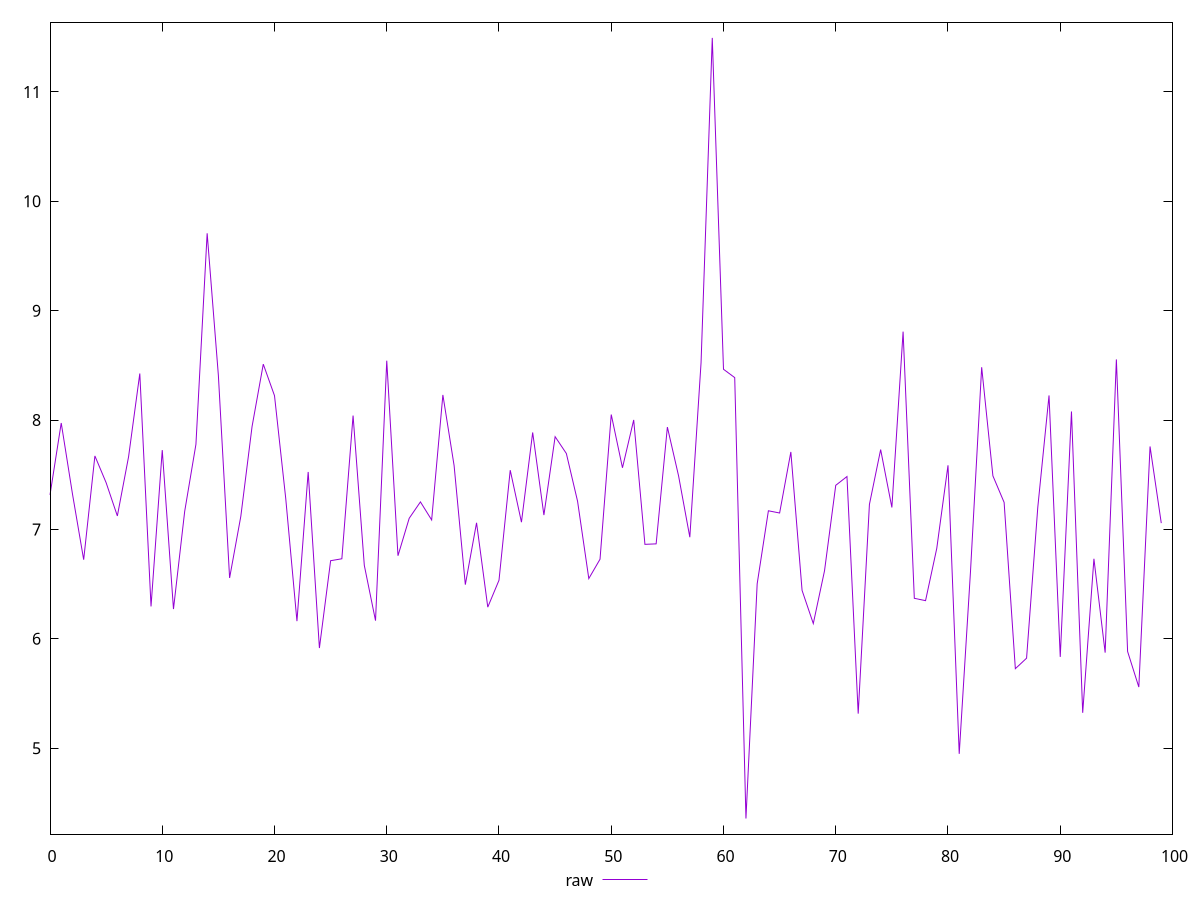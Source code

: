 reset
set terminal svg size 640, 490
set output "reprap/network-server-latency/samples/pages+cached+noadtech/raw/values.svg"

$raw <<EOF
0 7.3155
1 7.9731000000000005
2 7.325400000000001
3 6.7232
4 7.6718
5 7.4271
6 7.1232
7 7.6644000000000005
8 8.4254
9 6.2958
10 7.725100000000001
11 6.2719
12 7.1658
13 7.7778
14 9.7075
15 8.407800000000002
16 6.5562000000000005
17 7.1201
18 7.9402
19 8.511
20 8.2227
21 7.283500000000001
22 6.1615
23 7.525399999999999
24 5.9154
25 6.7139
26 6.731599999999999
27 8.041
28 6.6715
29 6.166
30 8.542699999999998
31 6.7594
32 7.1019
33 7.2515
34 7.0865
35 8.2296
36 7.5837
37 6.495
38 7.060600000000001
39 6.2894
40 6.5353
41 7.541600000000001
42 7.0661
43 7.8862
44 7.131200000000001
45 7.8477
46 7.6941
47 7.257
48 6.5506
49 6.727499999999999
50 8.0501
51 7.563400000000001
52 8.0009
53 6.863500000000001
54 6.8679
55 7.9356
56 7.4884
57 6.928800000000001
58 8.523399999999999
59 11.4937
60 8.4642
61 8.387799999999999
62 4.356800000000001
63 6.5027
64 7.170300000000001
65 7.15
66 7.708200000000001
67 6.4423
68 6.139399999999999
69 6.622
70 7.4033
71 7.483499999999999
72 5.3154
73 7.2284
74 7.729800000000001
75 7.200700000000001
76 8.8081
77 6.37
78 6.3487
79 6.8269
80 7.5861
81 4.9481
82 6.608099999999999
83 8.4829
84 7.489800000000001
85 7.246900000000001
86 5.7268
87 5.8227
88 7.2032
89 8.225000000000001
90 5.8343
91 8.078
92 5.323300000000001
93 6.7317
94 5.8732999999999995
95 8.554099999999998
96 5.8839999999999995
97 5.5587
98 7.758299999999999
99 7.0575
EOF

set key outside below
set yrange [4.214062000000001:11.636438]

plot \
  $raw title "raw" with line, \


reset